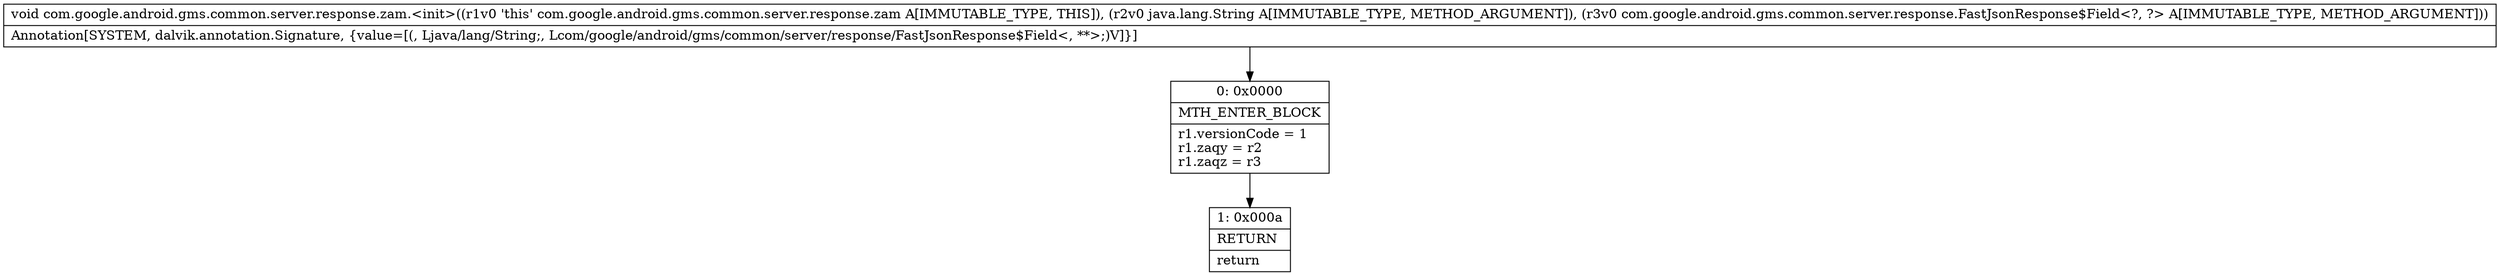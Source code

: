 digraph "CFG forcom.google.android.gms.common.server.response.zam.\<init\>(Ljava\/lang\/String;Lcom\/google\/android\/gms\/common\/server\/response\/FastJsonResponse$Field;)V" {
Node_0 [shape=record,label="{0\:\ 0x0000|MTH_ENTER_BLOCK\l|r1.versionCode = 1\lr1.zaqy = r2\lr1.zaqz = r3\l}"];
Node_1 [shape=record,label="{1\:\ 0x000a|RETURN\l|return\l}"];
MethodNode[shape=record,label="{void com.google.android.gms.common.server.response.zam.\<init\>((r1v0 'this' com.google.android.gms.common.server.response.zam A[IMMUTABLE_TYPE, THIS]), (r2v0 java.lang.String A[IMMUTABLE_TYPE, METHOD_ARGUMENT]), (r3v0 com.google.android.gms.common.server.response.FastJsonResponse$Field\<?, ?\> A[IMMUTABLE_TYPE, METHOD_ARGUMENT]))  | Annotation[SYSTEM, dalvik.annotation.Signature, \{value=[(, Ljava\/lang\/String;, Lcom\/google\/android\/gms\/common\/server\/response\/FastJsonResponse$Field\<, **\>;)V]\}]\l}"];
MethodNode -> Node_0;
Node_0 -> Node_1;
}

